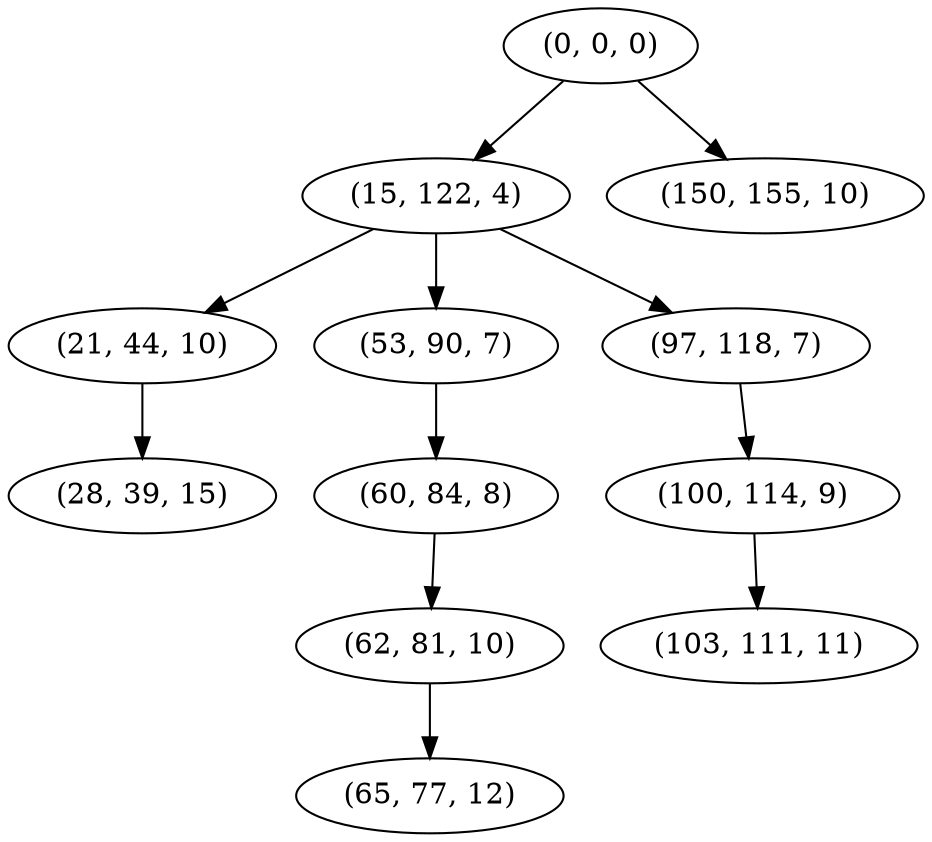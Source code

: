 digraph tree {
    "(0, 0, 0)";
    "(15, 122, 4)";
    "(21, 44, 10)";
    "(28, 39, 15)";
    "(53, 90, 7)";
    "(60, 84, 8)";
    "(62, 81, 10)";
    "(65, 77, 12)";
    "(97, 118, 7)";
    "(100, 114, 9)";
    "(103, 111, 11)";
    "(150, 155, 10)";
    "(0, 0, 0)" -> "(15, 122, 4)";
    "(0, 0, 0)" -> "(150, 155, 10)";
    "(15, 122, 4)" -> "(21, 44, 10)";
    "(15, 122, 4)" -> "(53, 90, 7)";
    "(15, 122, 4)" -> "(97, 118, 7)";
    "(21, 44, 10)" -> "(28, 39, 15)";
    "(53, 90, 7)" -> "(60, 84, 8)";
    "(60, 84, 8)" -> "(62, 81, 10)";
    "(62, 81, 10)" -> "(65, 77, 12)";
    "(97, 118, 7)" -> "(100, 114, 9)";
    "(100, 114, 9)" -> "(103, 111, 11)";
}
